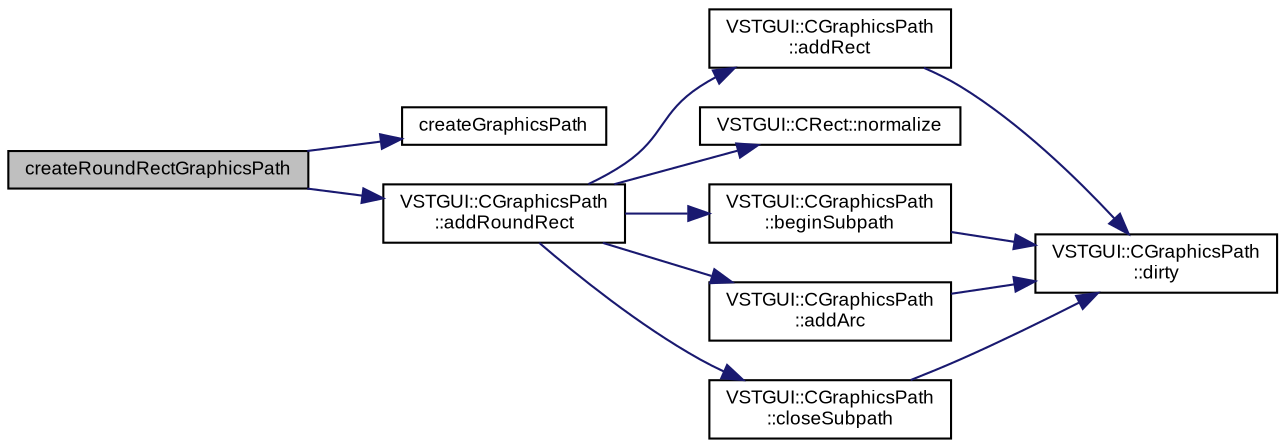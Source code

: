 digraph "createRoundRectGraphicsPath"
{
  bgcolor="transparent";
  edge [fontname="Arial",fontsize="9",labelfontname="Arial",labelfontsize="9"];
  node [fontname="Arial",fontsize="9",shape=record];
  rankdir="LR";
  Node1 [label="createRoundRectGraphicsPath",height=0.2,width=0.4,color="black", fillcolor="grey75", style="filled" fontcolor="black"];
  Node1 -> Node2 [color="midnightblue",fontsize="9",style="solid",fontname="Arial"];
  Node2 [label="createGraphicsPath",height=0.2,width=0.4,color="black",URL="$class_v_s_t_g_u_i_1_1_c_draw_context.html#a674489a3852313daca850240742481c6",tooltip="create a graphics path object, you need to forget it after usage "];
  Node1 -> Node3 [color="midnightblue",fontsize="9",style="solid",fontname="Arial"];
  Node3 [label="VSTGUI::CGraphicsPath\l::addRoundRect",height=0.2,width=0.4,color="black",URL="$class_v_s_t_g_u_i_1_1_c_graphics_path.html#ab931fd1815af542997697960629d87f3"];
  Node3 -> Node4 [color="midnightblue",fontsize="9",style="solid",fontname="Arial"];
  Node4 [label="VSTGUI::CGraphicsPath\l::addRect",height=0.2,width=0.4,color="black",URL="$class_v_s_t_g_u_i_1_1_c_graphics_path.html#ae4590118f1051be2a1e7f04a2e262fb9"];
  Node4 -> Node5 [color="midnightblue",fontsize="9",style="solid",fontname="Arial"];
  Node5 [label="VSTGUI::CGraphicsPath\l::dirty",height=0.2,width=0.4,color="black",URL="$class_v_s_t_g_u_i_1_1_c_graphics_path.html#af1cb1b3449a77dab0724c0698a81ca2c",tooltip="platform object should be released "];
  Node3 -> Node6 [color="midnightblue",fontsize="9",style="solid",fontname="Arial"];
  Node6 [label="VSTGUI::CRect::normalize",height=0.2,width=0.4,color="black",URL="$struct_v_s_t_g_u_i_1_1_c_rect.html#a63e6527168ac6522121a0202e16bee87"];
  Node3 -> Node7 [color="midnightblue",fontsize="9",style="solid",fontname="Arial"];
  Node7 [label="VSTGUI::CGraphicsPath\l::beginSubpath",height=0.2,width=0.4,color="black",URL="$class_v_s_t_g_u_i_1_1_c_graphics_path.html#ab3c59aa53e7ac49487475ded4b4d69f8"];
  Node7 -> Node5 [color="midnightblue",fontsize="9",style="solid",fontname="Arial"];
  Node3 -> Node8 [color="midnightblue",fontsize="9",style="solid",fontname="Arial"];
  Node8 [label="VSTGUI::CGraphicsPath\l::addArc",height=0.2,width=0.4,color="black",URL="$class_v_s_t_g_u_i_1_1_c_graphics_path.html#aca91e47845b2094ae600277948f9576a"];
  Node8 -> Node5 [color="midnightblue",fontsize="9",style="solid",fontname="Arial"];
  Node3 -> Node9 [color="midnightblue",fontsize="9",style="solid",fontname="Arial"];
  Node9 [label="VSTGUI::CGraphicsPath\l::closeSubpath",height=0.2,width=0.4,color="black",URL="$class_v_s_t_g_u_i_1_1_c_graphics_path.html#a98a19f37f0b03f579a5f741a553d7a3f"];
  Node9 -> Node5 [color="midnightblue",fontsize="9",style="solid",fontname="Arial"];
}

